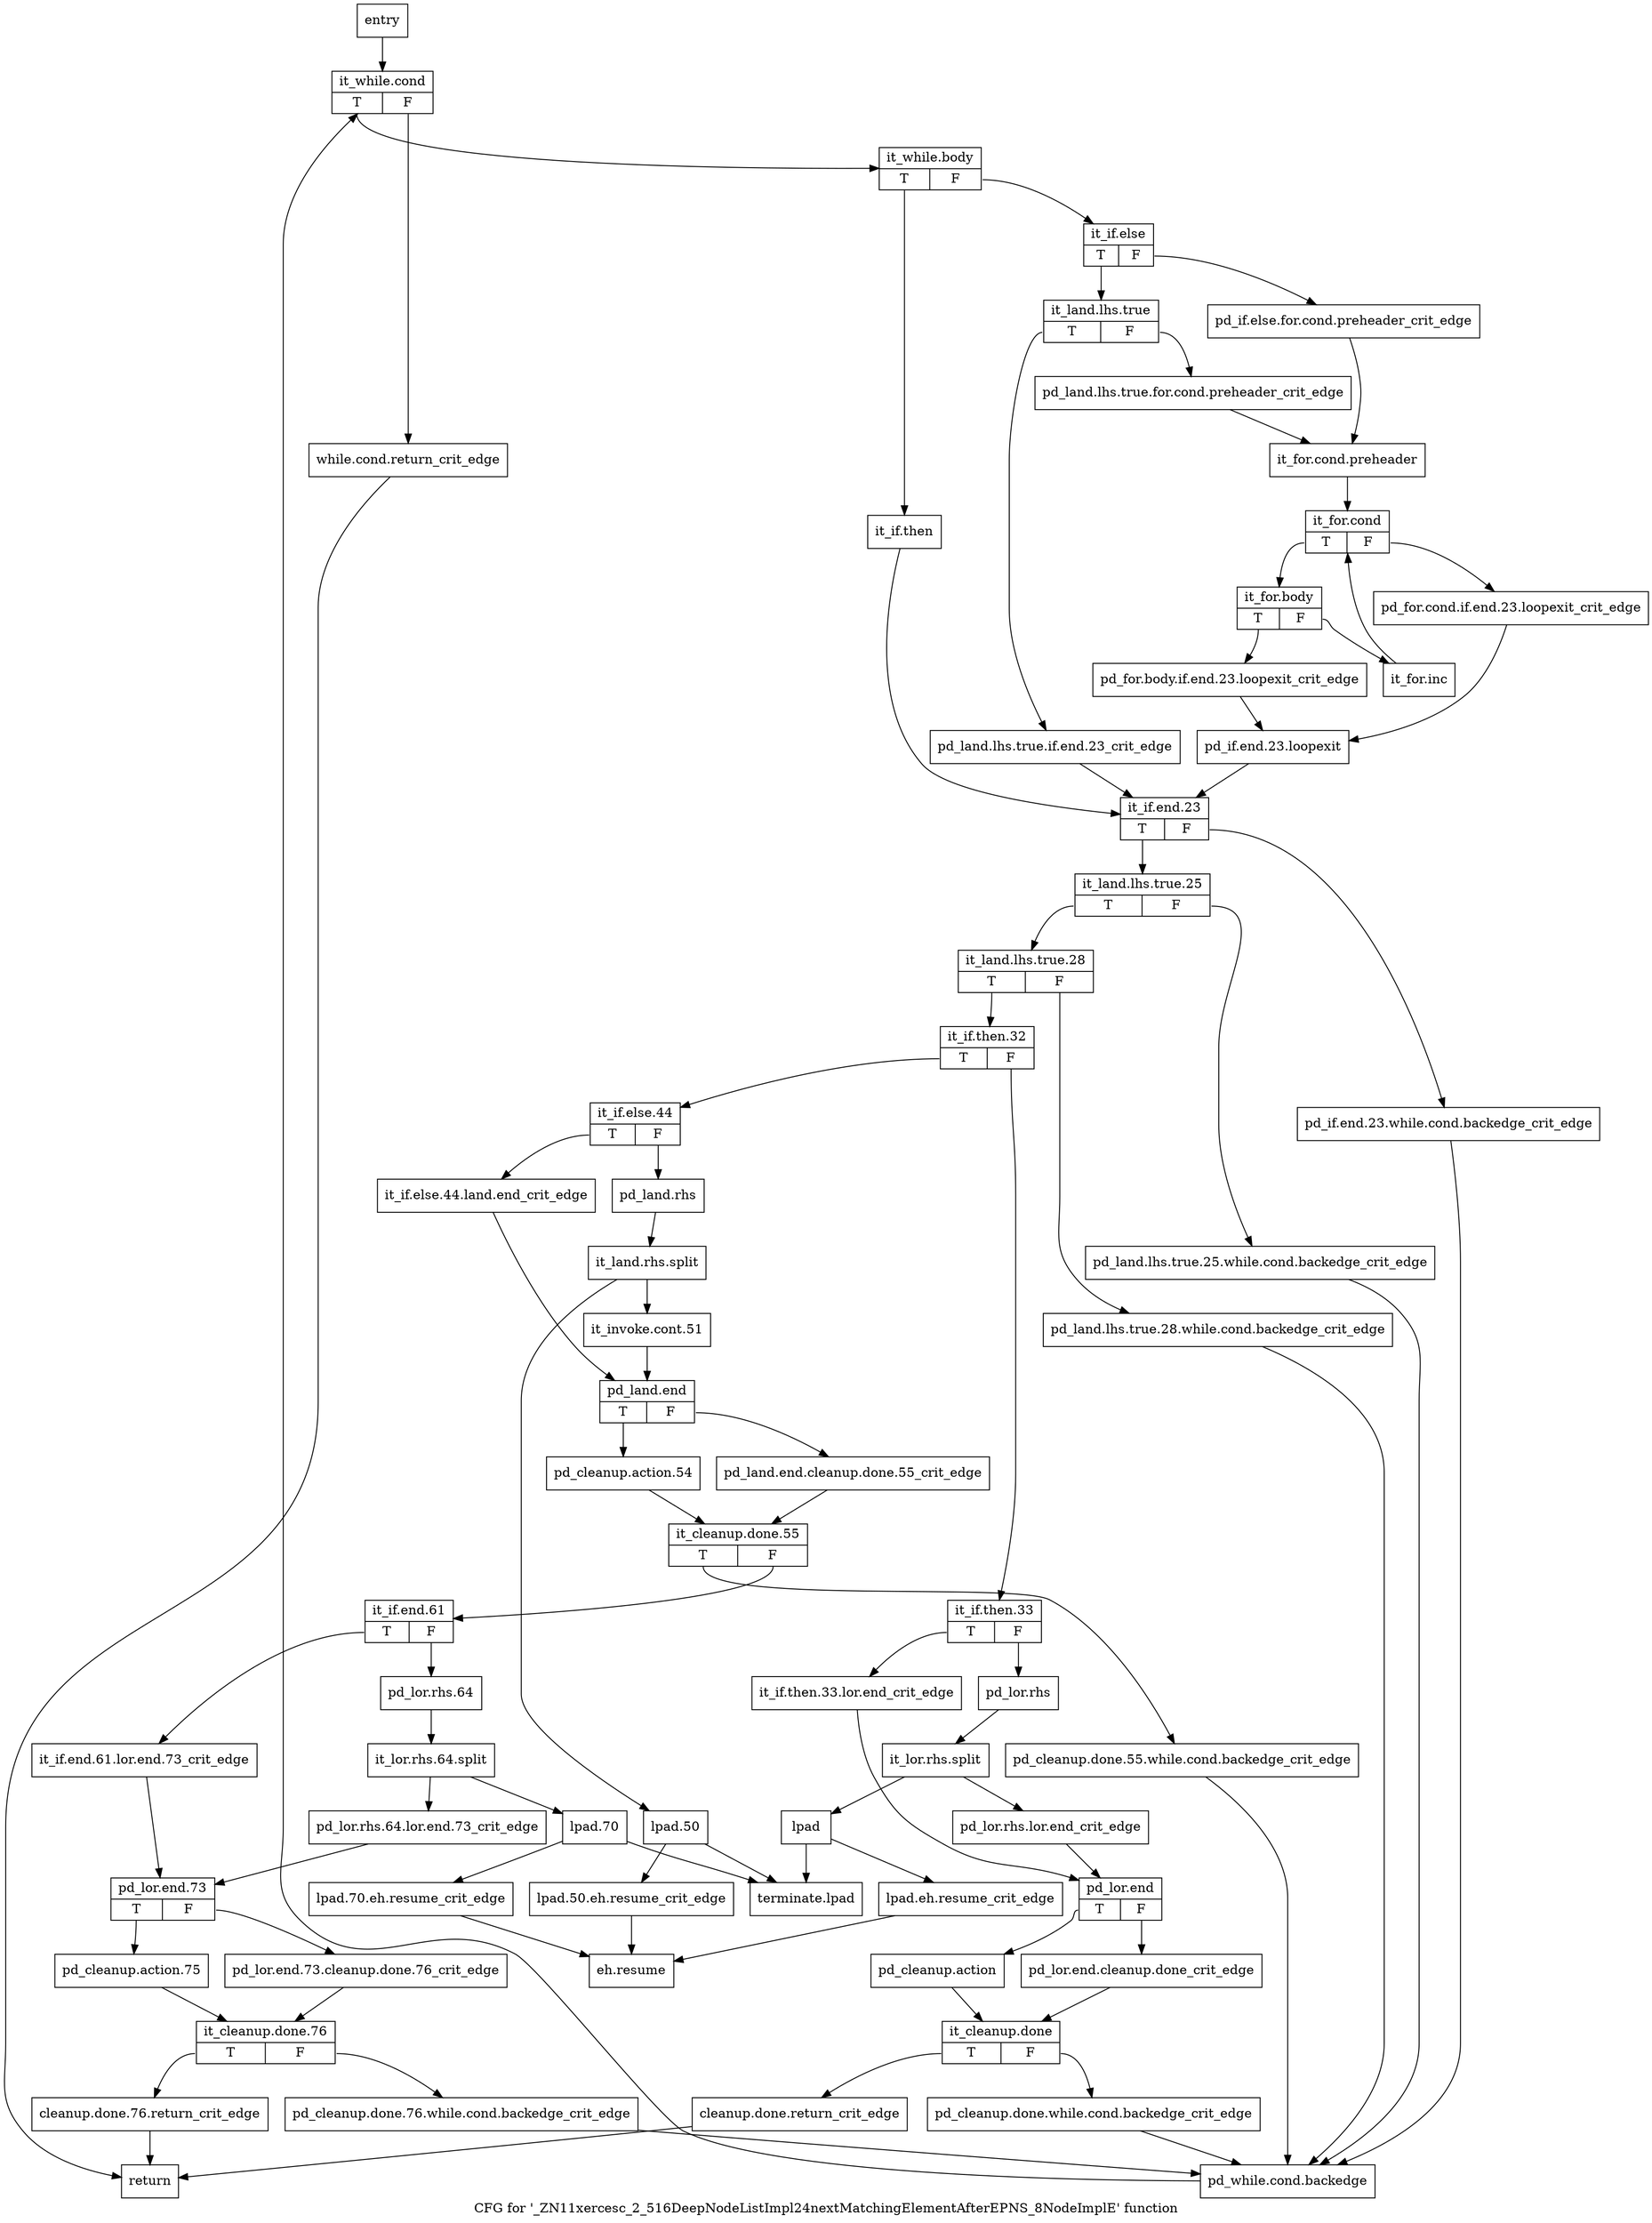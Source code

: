 digraph "CFG for '_ZN11xercesc_2_516DeepNodeListImpl24nextMatchingElementAfterEPNS_8NodeImplE' function" {
	label="CFG for '_ZN11xercesc_2_516DeepNodeListImpl24nextMatchingElementAfterEPNS_8NodeImplE' function";

	Node0x33ade30 [shape=record,label="{entry}"];
	Node0x33ade30 -> Node0x33ade80;
	Node0x33ade80 [shape=record,label="{it_while.cond|{<s0>T|<s1>F}}"];
	Node0x33ade80:s0 -> Node0x33adf20;
	Node0x33ade80:s1 -> Node0x33aded0;
	Node0x33aded0 [shape=record,label="{while.cond.return_crit_edge}"];
	Node0x33aded0 -> Node0x33af0f0;
	Node0x33adf20 [shape=record,label="{it_while.body|{<s0>T|<s1>F}}"];
	Node0x33adf20:s0 -> Node0x33adf70;
	Node0x33adf20:s1 -> Node0x33adfc0;
	Node0x33adf70 [shape=record,label="{it_if.then}"];
	Node0x33adf70 -> Node0x33ae380;
	Node0x33adfc0 [shape=record,label="{it_if.else|{<s0>T|<s1>F}}"];
	Node0x33adfc0:s0 -> Node0x33ae060;
	Node0x33adfc0:s1 -> Node0x33ae010;
	Node0x33ae010 [shape=record,label="{pd_if.else.for.cond.preheader_crit_edge}"];
	Node0x33ae010 -> Node0x33ae150;
	Node0x33ae060 [shape=record,label="{it_land.lhs.true|{<s0>T|<s1>F}}"];
	Node0x33ae060:s0 -> Node0x33ae100;
	Node0x33ae060:s1 -> Node0x33ae0b0;
	Node0x33ae0b0 [shape=record,label="{pd_land.lhs.true.for.cond.preheader_crit_edge}"];
	Node0x33ae0b0 -> Node0x33ae150;
	Node0x33ae100 [shape=record,label="{pd_land.lhs.true.if.end.23_crit_edge}"];
	Node0x33ae100 -> Node0x33ae380;
	Node0x33ae150 [shape=record,label="{it_for.cond.preheader}"];
	Node0x33ae150 -> Node0x33ae1a0;
	Node0x33ae1a0 [shape=record,label="{it_for.cond|{<s0>T|<s1>F}}"];
	Node0x33ae1a0:s0 -> Node0x33ae240;
	Node0x33ae1a0:s1 -> Node0x33ae1f0;
	Node0x33ae1f0 [shape=record,label="{pd_for.cond.if.end.23.loopexit_crit_edge}"];
	Node0x33ae1f0 -> Node0x33ae330;
	Node0x33ae240 [shape=record,label="{it_for.body|{<s0>T|<s1>F}}"];
	Node0x33ae240:s0 -> Node0x33ae290;
	Node0x33ae240:s1 -> Node0x33ae2e0;
	Node0x33ae290 [shape=record,label="{pd_for.body.if.end.23.loopexit_crit_edge}"];
	Node0x33ae290 -> Node0x33ae330;
	Node0x33ae2e0 [shape=record,label="{it_for.inc}"];
	Node0x33ae2e0 -> Node0x33ae1a0;
	Node0x33ae330 [shape=record,label="{pd_if.end.23.loopexit}"];
	Node0x33ae330 -> Node0x33ae380;
	Node0x33ae380 [shape=record,label="{it_if.end.23|{<s0>T|<s1>F}}"];
	Node0x33ae380:s0 -> Node0x33ae420;
	Node0x33ae380:s1 -> Node0x33ae3d0;
	Node0x33ae3d0 [shape=record,label="{pd_if.end.23.while.cond.backedge_crit_edge}"];
	Node0x33ae3d0 -> Node0x33aec40;
	Node0x33ae420 [shape=record,label="{it_land.lhs.true.25|{<s0>T|<s1>F}}"];
	Node0x33ae420:s0 -> Node0x33ae4c0;
	Node0x33ae420:s1 -> Node0x33ae470;
	Node0x33ae470 [shape=record,label="{pd_land.lhs.true.25.while.cond.backedge_crit_edge}"];
	Node0x33ae470 -> Node0x33aec40;
	Node0x33ae4c0 [shape=record,label="{it_land.lhs.true.28|{<s0>T|<s1>F}}"];
	Node0x33ae4c0:s0 -> Node0x33ae560;
	Node0x33ae4c0:s1 -> Node0x33ae510;
	Node0x33ae510 [shape=record,label="{pd_land.lhs.true.28.while.cond.backedge_crit_edge}"];
	Node0x33ae510 -> Node0x33aec40;
	Node0x33ae560 [shape=record,label="{it_if.then.32|{<s0>T|<s1>F}}"];
	Node0x33ae560:s0 -> Node0x33ae970;
	Node0x33ae560:s1 -> Node0x33ae5b0;
	Node0x33ae5b0 [shape=record,label="{it_if.then.33|{<s0>T|<s1>F}}"];
	Node0x33ae5b0:s0 -> Node0x33ae600;
	Node0x33ae5b0:s1 -> Node0x33ae650;
	Node0x33ae600 [shape=record,label="{it_if.then.33.lor.end_crit_edge}"];
	Node0x33ae600 -> Node0x33ae6f0;
	Node0x33ae650 [shape=record,label="{pd_lor.rhs}"];
	Node0x33ae650 -> Node0xa91bb00;
	Node0xa91bb00 [shape=record,label="{it_lor.rhs.split}"];
	Node0xa91bb00 -> Node0x33ae6a0;
	Node0xa91bb00 -> Node0x33ae8d0;
	Node0x33ae6a0 [shape=record,label="{pd_lor.rhs.lor.end_crit_edge}"];
	Node0x33ae6a0 -> Node0x33ae6f0;
	Node0x33ae6f0 [shape=record,label="{pd_lor.end|{<s0>T|<s1>F}}"];
	Node0x33ae6f0:s0 -> Node0x33ae790;
	Node0x33ae6f0:s1 -> Node0x33ae740;
	Node0x33ae740 [shape=record,label="{pd_lor.end.cleanup.done_crit_edge}"];
	Node0x33ae740 -> Node0x33ae7e0;
	Node0x33ae790 [shape=record,label="{pd_cleanup.action}"];
	Node0x33ae790 -> Node0x33ae7e0;
	Node0x33ae7e0 [shape=record,label="{it_cleanup.done|{<s0>T|<s1>F}}"];
	Node0x33ae7e0:s0 -> Node0x33ae880;
	Node0x33ae7e0:s1 -> Node0x33ae830;
	Node0x33ae830 [shape=record,label="{pd_cleanup.done.while.cond.backedge_crit_edge}"];
	Node0x33ae830 -> Node0x33aec40;
	Node0x33ae880 [shape=record,label="{cleanup.done.return_crit_edge}"];
	Node0x33ae880 -> Node0x33af0f0;
	Node0x33ae8d0 [shape=record,label="{lpad}"];
	Node0x33ae8d0 -> Node0x33ae920;
	Node0x33ae8d0 -> Node0x33af190;
	Node0x33ae920 [shape=record,label="{lpad.eh.resume_crit_edge}"];
	Node0x33ae920 -> Node0x33af140;
	Node0x33ae970 [shape=record,label="{it_if.else.44|{<s0>T|<s1>F}}"];
	Node0x33ae970:s0 -> Node0x33ae9c0;
	Node0x33ae970:s1 -> Node0x33aea10;
	Node0x33ae9c0 [shape=record,label="{it_if.else.44.land.end_crit_edge}"];
	Node0x33ae9c0 -> Node0x33aeab0;
	Node0x33aea10 [shape=record,label="{pd_land.rhs}"];
	Node0x33aea10 -> Node0xa91b9c0;
	Node0xa91b9c0 [shape=record,label="{it_land.rhs.split}"];
	Node0xa91b9c0 -> Node0x33aea60;
	Node0xa91b9c0 -> Node0x33aec90;
	Node0x33aea60 [shape=record,label="{it_invoke.cont.51}"];
	Node0x33aea60 -> Node0x33aeab0;
	Node0x33aeab0 [shape=record,label="{pd_land.end|{<s0>T|<s1>F}}"];
	Node0x33aeab0:s0 -> Node0x33aeb50;
	Node0x33aeab0:s1 -> Node0x33aeb00;
	Node0x33aeb00 [shape=record,label="{pd_land.end.cleanup.done.55_crit_edge}"];
	Node0x33aeb00 -> Node0x33aeba0;
	Node0x33aeb50 [shape=record,label="{pd_cleanup.action.54}"];
	Node0x33aeb50 -> Node0x33aeba0;
	Node0x33aeba0 [shape=record,label="{it_cleanup.done.55|{<s0>T|<s1>F}}"];
	Node0x33aeba0:s0 -> Node0x33aebf0;
	Node0x33aeba0:s1 -> Node0x33aed30;
	Node0x33aebf0 [shape=record,label="{pd_cleanup.done.55.while.cond.backedge_crit_edge}"];
	Node0x33aebf0 -> Node0x33aec40;
	Node0x33aec40 [shape=record,label="{pd_while.cond.backedge}"];
	Node0x33aec40 -> Node0x33ade80;
	Node0x33aec90 [shape=record,label="{lpad.50}"];
	Node0x33aec90 -> Node0x33aece0;
	Node0x33aec90 -> Node0x33af190;
	Node0x33aece0 [shape=record,label="{lpad.50.eh.resume_crit_edge}"];
	Node0x33aece0 -> Node0x33af140;
	Node0x33aed30 [shape=record,label="{it_if.end.61|{<s0>T|<s1>F}}"];
	Node0x33aed30:s0 -> Node0x33aed80;
	Node0x33aed30:s1 -> Node0x33aedd0;
	Node0x33aed80 [shape=record,label="{it_if.end.61.lor.end.73_crit_edge}"];
	Node0x33aed80 -> Node0x33aee70;
	Node0x33aedd0 [shape=record,label="{pd_lor.rhs.64}"];
	Node0x33aedd0 -> Node0xa91b920;
	Node0xa91b920 [shape=record,label="{it_lor.rhs.64.split}"];
	Node0xa91b920 -> Node0x33aee20;
	Node0xa91b920 -> Node0x33af050;
	Node0x33aee20 [shape=record,label="{pd_lor.rhs.64.lor.end.73_crit_edge}"];
	Node0x33aee20 -> Node0x33aee70;
	Node0x33aee70 [shape=record,label="{pd_lor.end.73|{<s0>T|<s1>F}}"];
	Node0x33aee70:s0 -> Node0x33aef10;
	Node0x33aee70:s1 -> Node0x33aeec0;
	Node0x33aeec0 [shape=record,label="{pd_lor.end.73.cleanup.done.76_crit_edge}"];
	Node0x33aeec0 -> Node0x33aef60;
	Node0x33aef10 [shape=record,label="{pd_cleanup.action.75}"];
	Node0x33aef10 -> Node0x33aef60;
	Node0x33aef60 [shape=record,label="{it_cleanup.done.76|{<s0>T|<s1>F}}"];
	Node0x33aef60:s0 -> Node0x33af000;
	Node0x33aef60:s1 -> Node0x33aefb0;
	Node0x33aefb0 [shape=record,label="{pd_cleanup.done.76.while.cond.backedge_crit_edge}"];
	Node0x33aefb0 -> Node0x33aec40;
	Node0x33af000 [shape=record,label="{cleanup.done.76.return_crit_edge}"];
	Node0x33af000 -> Node0x33af0f0;
	Node0x33af050 [shape=record,label="{lpad.70}"];
	Node0x33af050 -> Node0x33af0a0;
	Node0x33af050 -> Node0x33af190;
	Node0x33af0a0 [shape=record,label="{lpad.70.eh.resume_crit_edge}"];
	Node0x33af0a0 -> Node0x33af140;
	Node0x33af0f0 [shape=record,label="{return}"];
	Node0x33af140 [shape=record,label="{eh.resume}"];
	Node0x33af190 [shape=record,label="{terminate.lpad}"];
}
